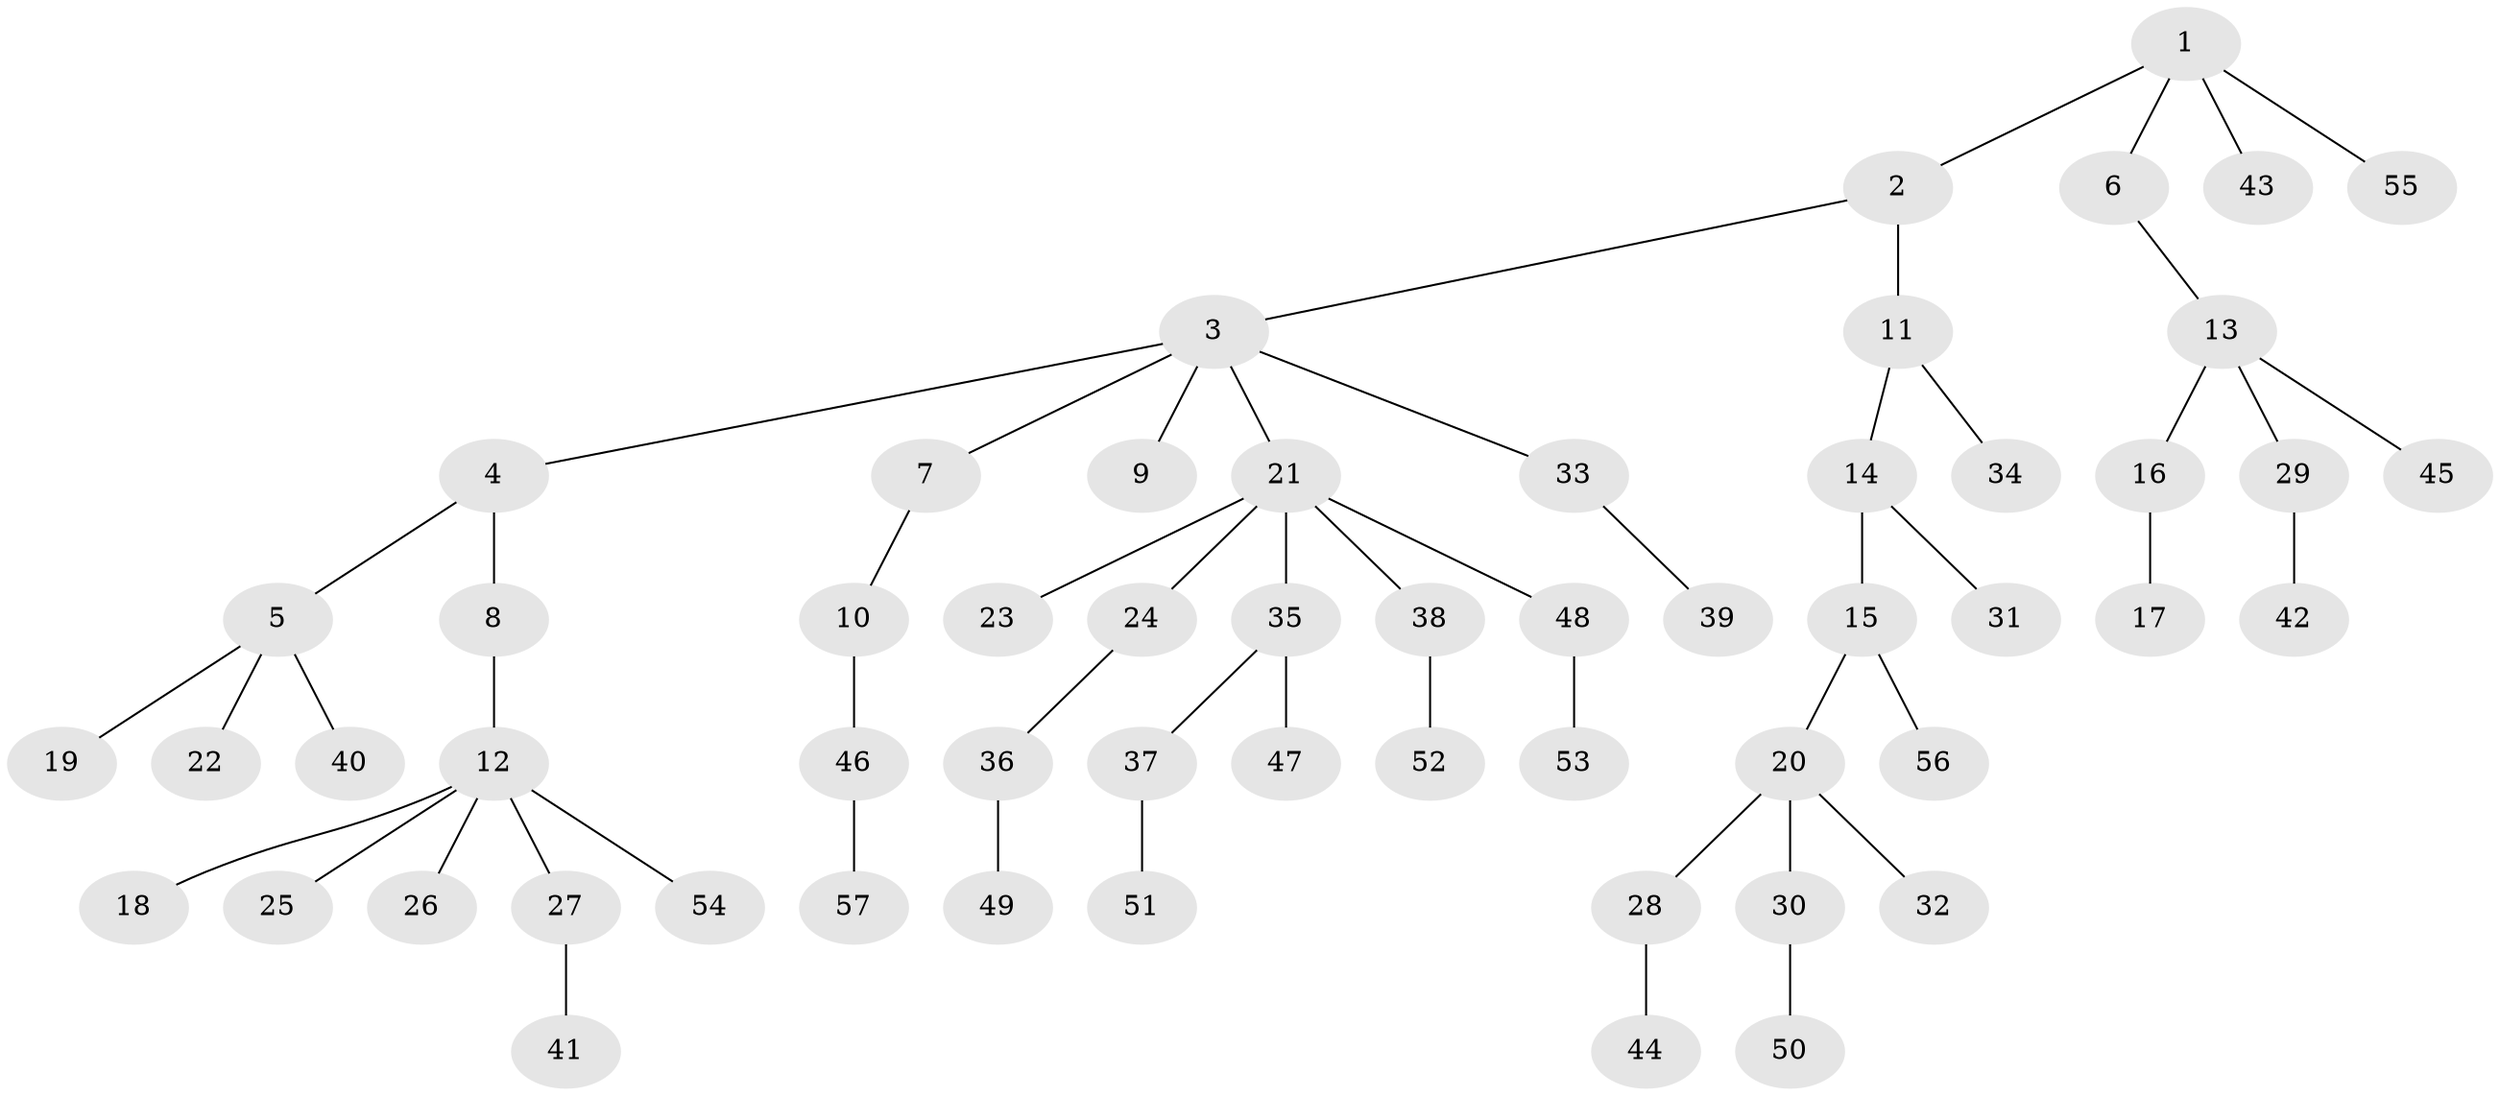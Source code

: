 // coarse degree distribution, {3: 0.17142857142857143, 2: 0.2571428571428571, 5: 0.08571428571428572, 1: 0.4857142857142857}
// Generated by graph-tools (version 1.1) at 2025/37/03/04/25 23:37:19]
// undirected, 57 vertices, 56 edges
graph export_dot {
  node [color=gray90,style=filled];
  1;
  2;
  3;
  4;
  5;
  6;
  7;
  8;
  9;
  10;
  11;
  12;
  13;
  14;
  15;
  16;
  17;
  18;
  19;
  20;
  21;
  22;
  23;
  24;
  25;
  26;
  27;
  28;
  29;
  30;
  31;
  32;
  33;
  34;
  35;
  36;
  37;
  38;
  39;
  40;
  41;
  42;
  43;
  44;
  45;
  46;
  47;
  48;
  49;
  50;
  51;
  52;
  53;
  54;
  55;
  56;
  57;
  1 -- 2;
  1 -- 6;
  1 -- 43;
  1 -- 55;
  2 -- 3;
  2 -- 11;
  3 -- 4;
  3 -- 7;
  3 -- 9;
  3 -- 21;
  3 -- 33;
  4 -- 5;
  4 -- 8;
  5 -- 19;
  5 -- 22;
  5 -- 40;
  6 -- 13;
  7 -- 10;
  8 -- 12;
  10 -- 46;
  11 -- 14;
  11 -- 34;
  12 -- 18;
  12 -- 25;
  12 -- 26;
  12 -- 27;
  12 -- 54;
  13 -- 16;
  13 -- 29;
  13 -- 45;
  14 -- 15;
  14 -- 31;
  15 -- 20;
  15 -- 56;
  16 -- 17;
  20 -- 28;
  20 -- 30;
  20 -- 32;
  21 -- 23;
  21 -- 24;
  21 -- 35;
  21 -- 38;
  21 -- 48;
  24 -- 36;
  27 -- 41;
  28 -- 44;
  29 -- 42;
  30 -- 50;
  33 -- 39;
  35 -- 37;
  35 -- 47;
  36 -- 49;
  37 -- 51;
  38 -- 52;
  46 -- 57;
  48 -- 53;
}
